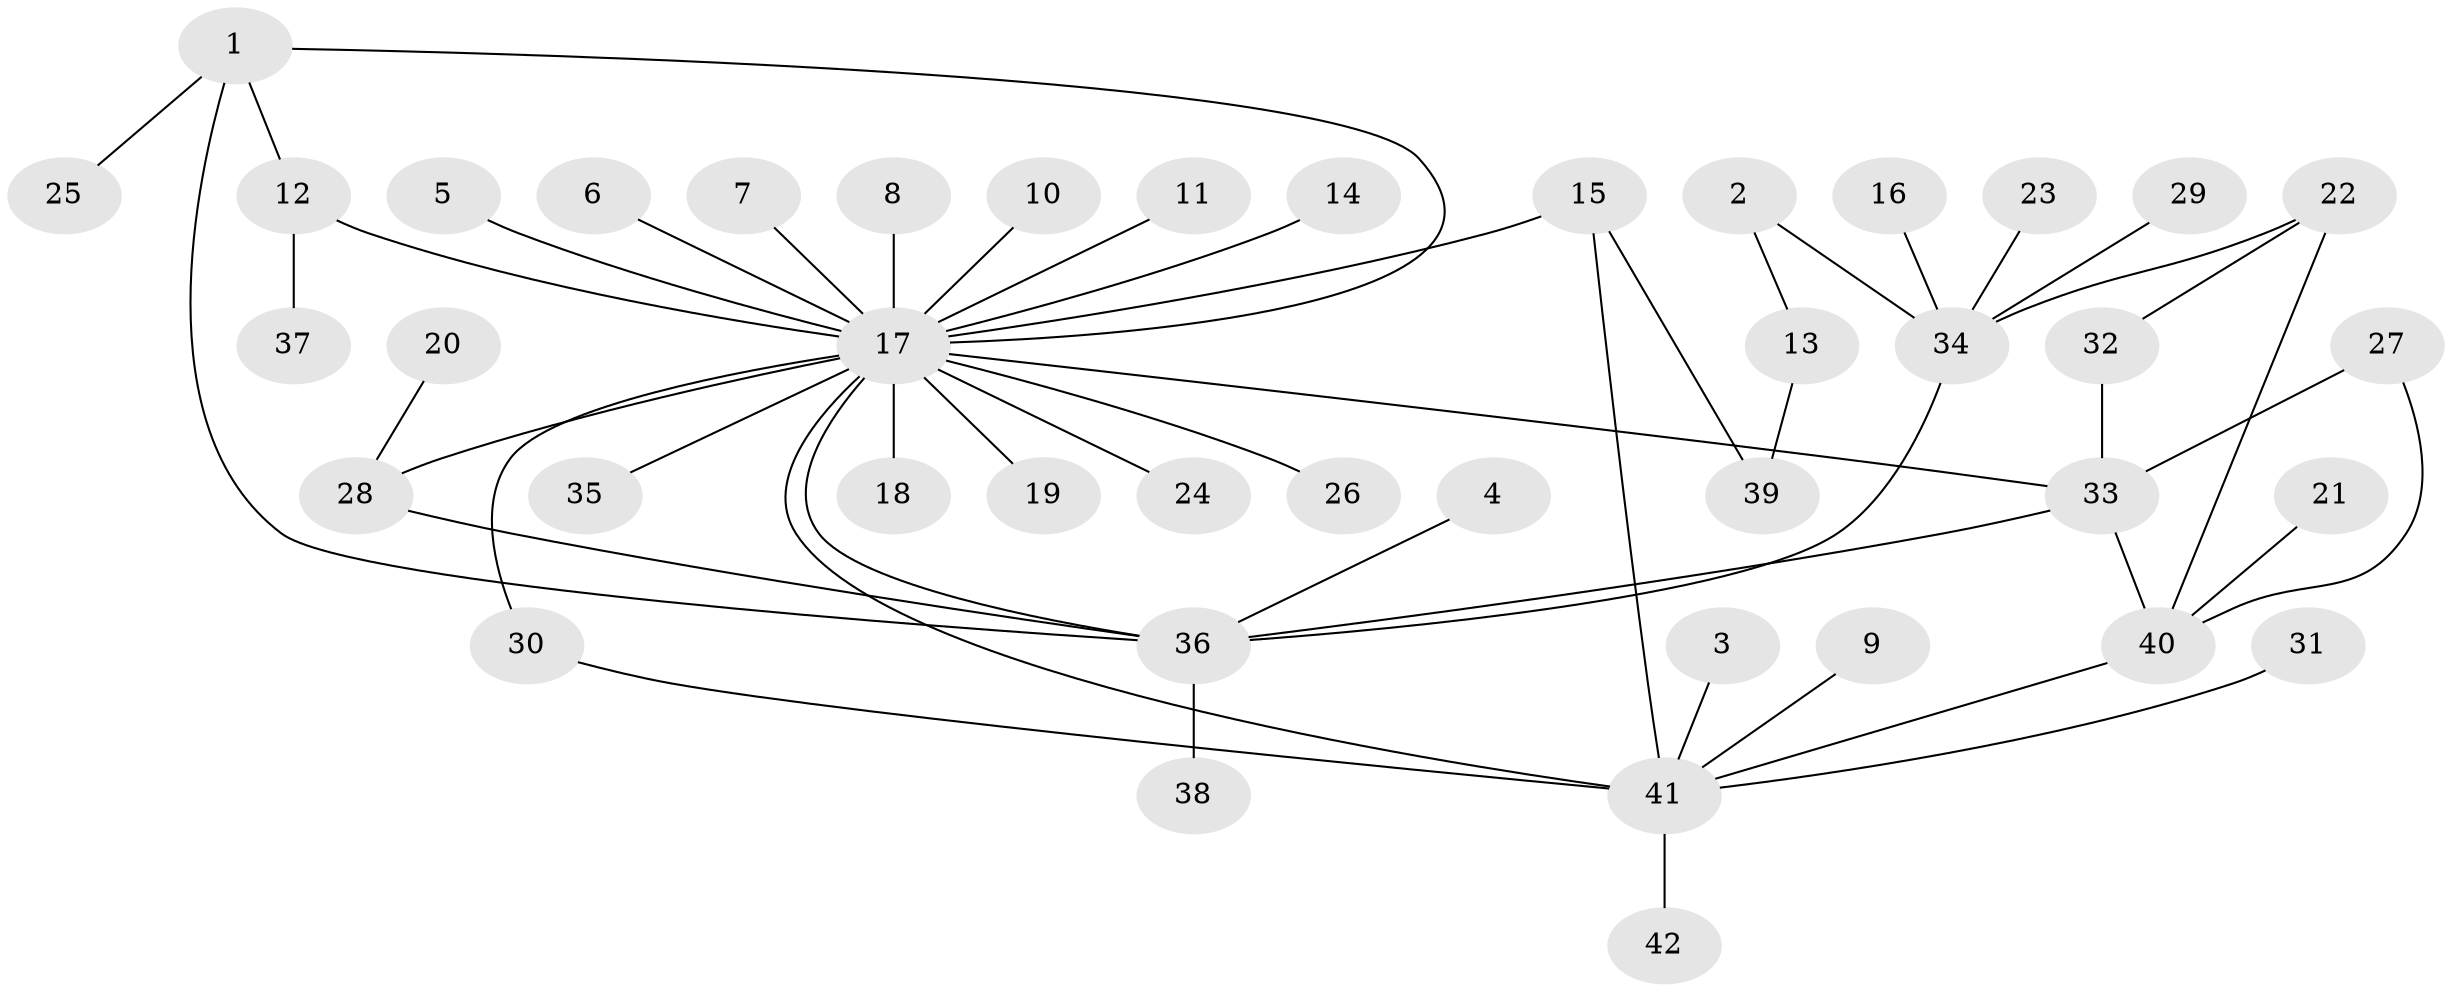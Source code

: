 // original degree distribution, {22: 0.011904761904761904, 11: 0.011904761904761904, 3: 0.10714285714285714, 9: 0.011904761904761904, 4: 0.047619047619047616, 8: 0.011904761904761904, 2: 0.23809523809523808, 1: 0.5238095238095238, 5: 0.023809523809523808, 7: 0.011904761904761904}
// Generated by graph-tools (version 1.1) at 2025/01/03/09/25 03:01:52]
// undirected, 42 vertices, 52 edges
graph export_dot {
graph [start="1"]
  node [color=gray90,style=filled];
  1;
  2;
  3;
  4;
  5;
  6;
  7;
  8;
  9;
  10;
  11;
  12;
  13;
  14;
  15;
  16;
  17;
  18;
  19;
  20;
  21;
  22;
  23;
  24;
  25;
  26;
  27;
  28;
  29;
  30;
  31;
  32;
  33;
  34;
  35;
  36;
  37;
  38;
  39;
  40;
  41;
  42;
  1 -- 12 [weight=1.0];
  1 -- 17 [weight=1.0];
  1 -- 25 [weight=1.0];
  1 -- 36 [weight=1.0];
  2 -- 13 [weight=1.0];
  2 -- 34 [weight=1.0];
  3 -- 41 [weight=1.0];
  4 -- 36 [weight=1.0];
  5 -- 17 [weight=1.0];
  6 -- 17 [weight=1.0];
  7 -- 17 [weight=1.0];
  8 -- 17 [weight=1.0];
  9 -- 41 [weight=1.0];
  10 -- 17 [weight=1.0];
  11 -- 17 [weight=1.0];
  12 -- 17 [weight=1.0];
  12 -- 37 [weight=1.0];
  13 -- 39 [weight=1.0];
  14 -- 17 [weight=1.0];
  15 -- 17 [weight=1.0];
  15 -- 39 [weight=1.0];
  15 -- 41 [weight=2.0];
  16 -- 34 [weight=1.0];
  17 -- 18 [weight=1.0];
  17 -- 19 [weight=1.0];
  17 -- 24 [weight=1.0];
  17 -- 26 [weight=1.0];
  17 -- 28 [weight=1.0];
  17 -- 30 [weight=1.0];
  17 -- 33 [weight=1.0];
  17 -- 35 [weight=1.0];
  17 -- 36 [weight=1.0];
  17 -- 41 [weight=1.0];
  20 -- 28 [weight=1.0];
  21 -- 40 [weight=1.0];
  22 -- 32 [weight=1.0];
  22 -- 34 [weight=1.0];
  22 -- 40 [weight=1.0];
  23 -- 34 [weight=1.0];
  27 -- 33 [weight=1.0];
  27 -- 40 [weight=1.0];
  28 -- 36 [weight=1.0];
  29 -- 34 [weight=1.0];
  30 -- 41 [weight=1.0];
  31 -- 41 [weight=1.0];
  32 -- 33 [weight=1.0];
  33 -- 36 [weight=1.0];
  33 -- 40 [weight=1.0];
  34 -- 36 [weight=1.0];
  36 -- 38 [weight=1.0];
  40 -- 41 [weight=1.0];
  41 -- 42 [weight=1.0];
}
